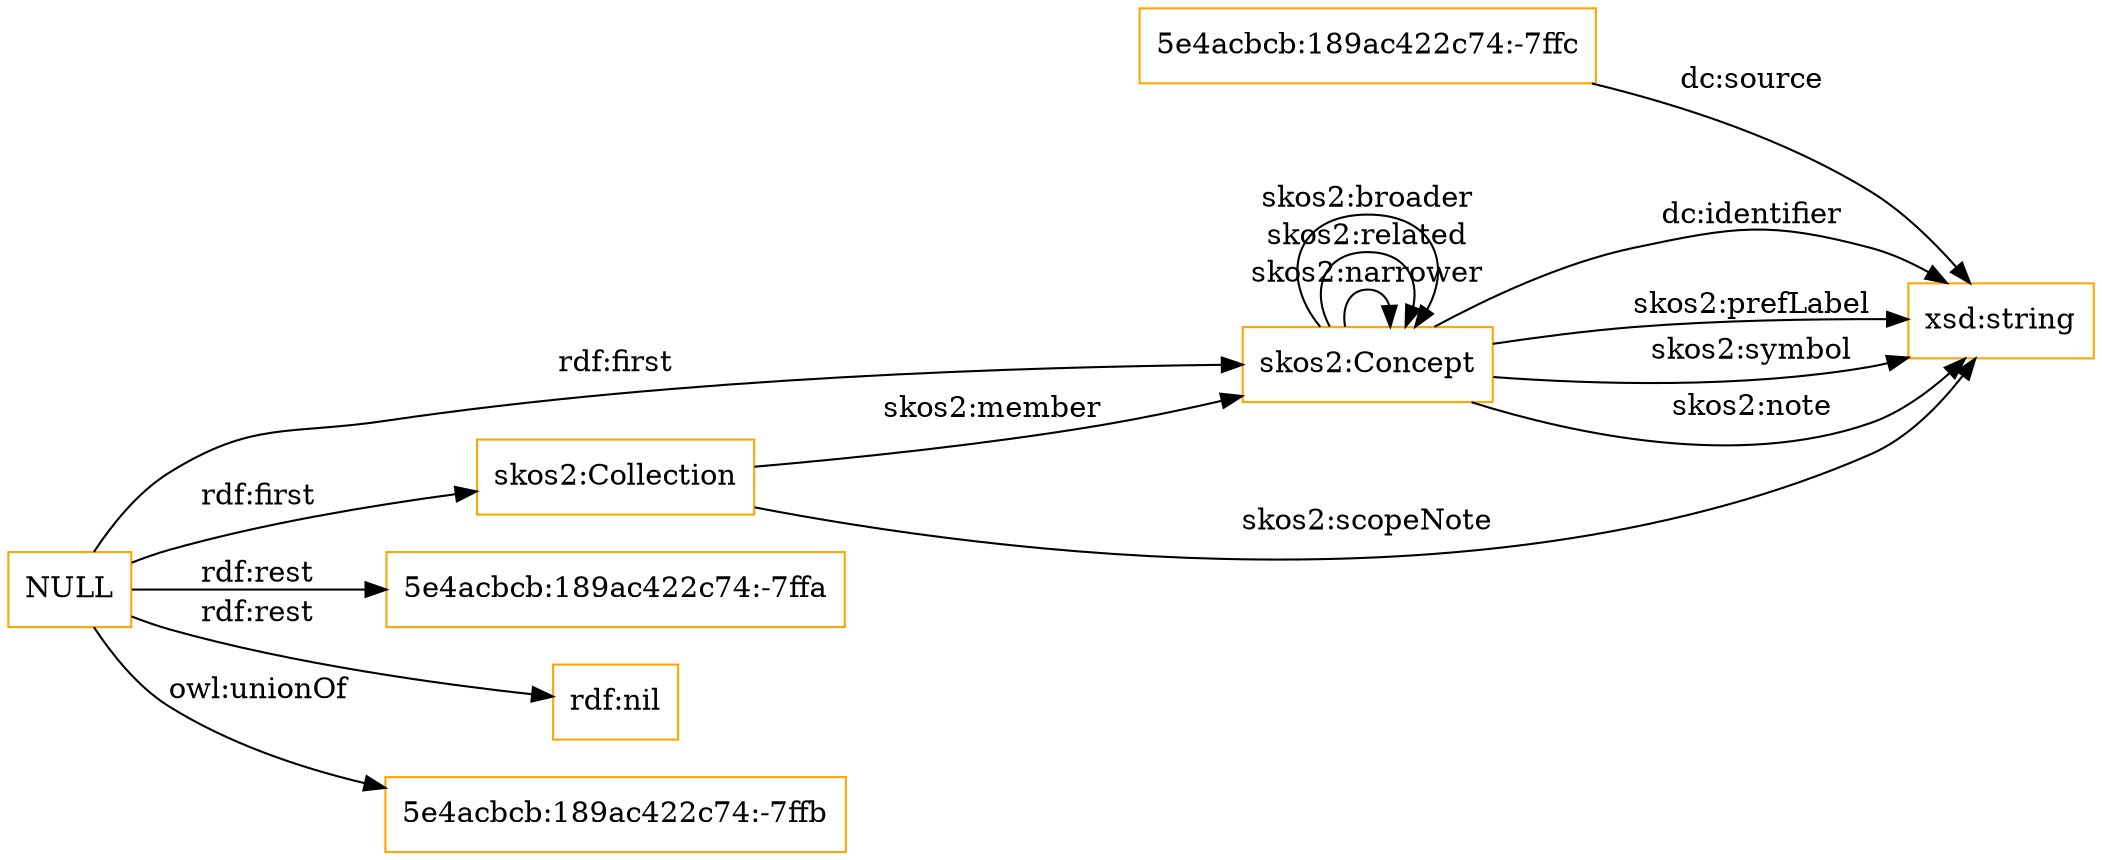 digraph ar2dtool_diagram { 
rankdir=LR;
size="1501"
node [shape = rectangle, color="orange"]; "5e4acbcb:189ac422c74:-7ffc" "skos2:Concept" "skos2:Collection" ; /*classes style*/
	"NULL" -> "5e4acbcb:189ac422c74:-7ffa" [ label = "rdf:rest" ];
	"NULL" -> "skos2:Collection" [ label = "rdf:first" ];
	"NULL" -> "rdf:nil" [ label = "rdf:rest" ];
	"NULL" -> "skos2:Concept" [ label = "rdf:first" ];
	"NULL" -> "5e4acbcb:189ac422c74:-7ffb" [ label = "owl:unionOf" ];
	"skos2:Concept" -> "xsd:string" [ label = "dc:identifier" ];
	"skos2:Concept" -> "xsd:string" [ label = "skos2:prefLabel" ];
	"skos2:Concept" -> "skos2:Concept" [ label = "skos2:narrower" ];
	"skos2:Concept" -> "xsd:string" [ label = "skos2:symbol" ];
	"skos2:Concept" -> "xsd:string" [ label = "skos2:note" ];
	"skos2:Concept" -> "skos2:Concept" [ label = "skos2:related" ];
	"skos2:Collection" -> "skos2:Concept" [ label = "skos2:member" ];
	"skos2:Collection" -> "xsd:string" [ label = "skos2:scopeNote" ];
	"skos2:Concept" -> "skos2:Concept" [ label = "skos2:broader" ];
	"5e4acbcb:189ac422c74:-7ffc" -> "xsd:string" [ label = "dc:source" ];

}
